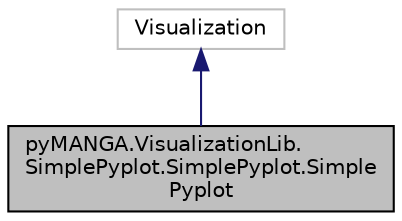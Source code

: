 digraph "pyMANGA.VisualizationLib.SimplePyplot.SimplePyplot.SimplePyplot"
{
  edge [fontname="Helvetica",fontsize="10",labelfontname="Helvetica",labelfontsize="10"];
  node [fontname="Helvetica",fontsize="10",shape=record];
  Node1 [label="pyMANGA.VisualizationLib.\lSimplePyplot.SimplePyplot.Simple\lPyplot",height=0.2,width=0.4,color="black", fillcolor="grey75", style="filled", fontcolor="black"];
  Node2 -> Node1 [dir="back",color="midnightblue",fontsize="10",style="solid",fontname="Helvetica"];
  Node2 [label="Visualization",height=0.2,width=0.4,color="grey75", fillcolor="white", style="filled"];
}
